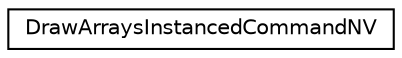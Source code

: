 digraph "Graphical Class Hierarchy"
{
 // LATEX_PDF_SIZE
  edge [fontname="Helvetica",fontsize="10",labelfontname="Helvetica",labelfontsize="10"];
  node [fontname="Helvetica",fontsize="10",shape=record];
  rankdir="LR";
  Node0 [label="DrawArraysInstancedCommandNV",height=0.2,width=0.4,color="black", fillcolor="white", style="filled",URL="$struct_draw_arrays_instanced_command_n_v.html",tooltip=" "];
}
